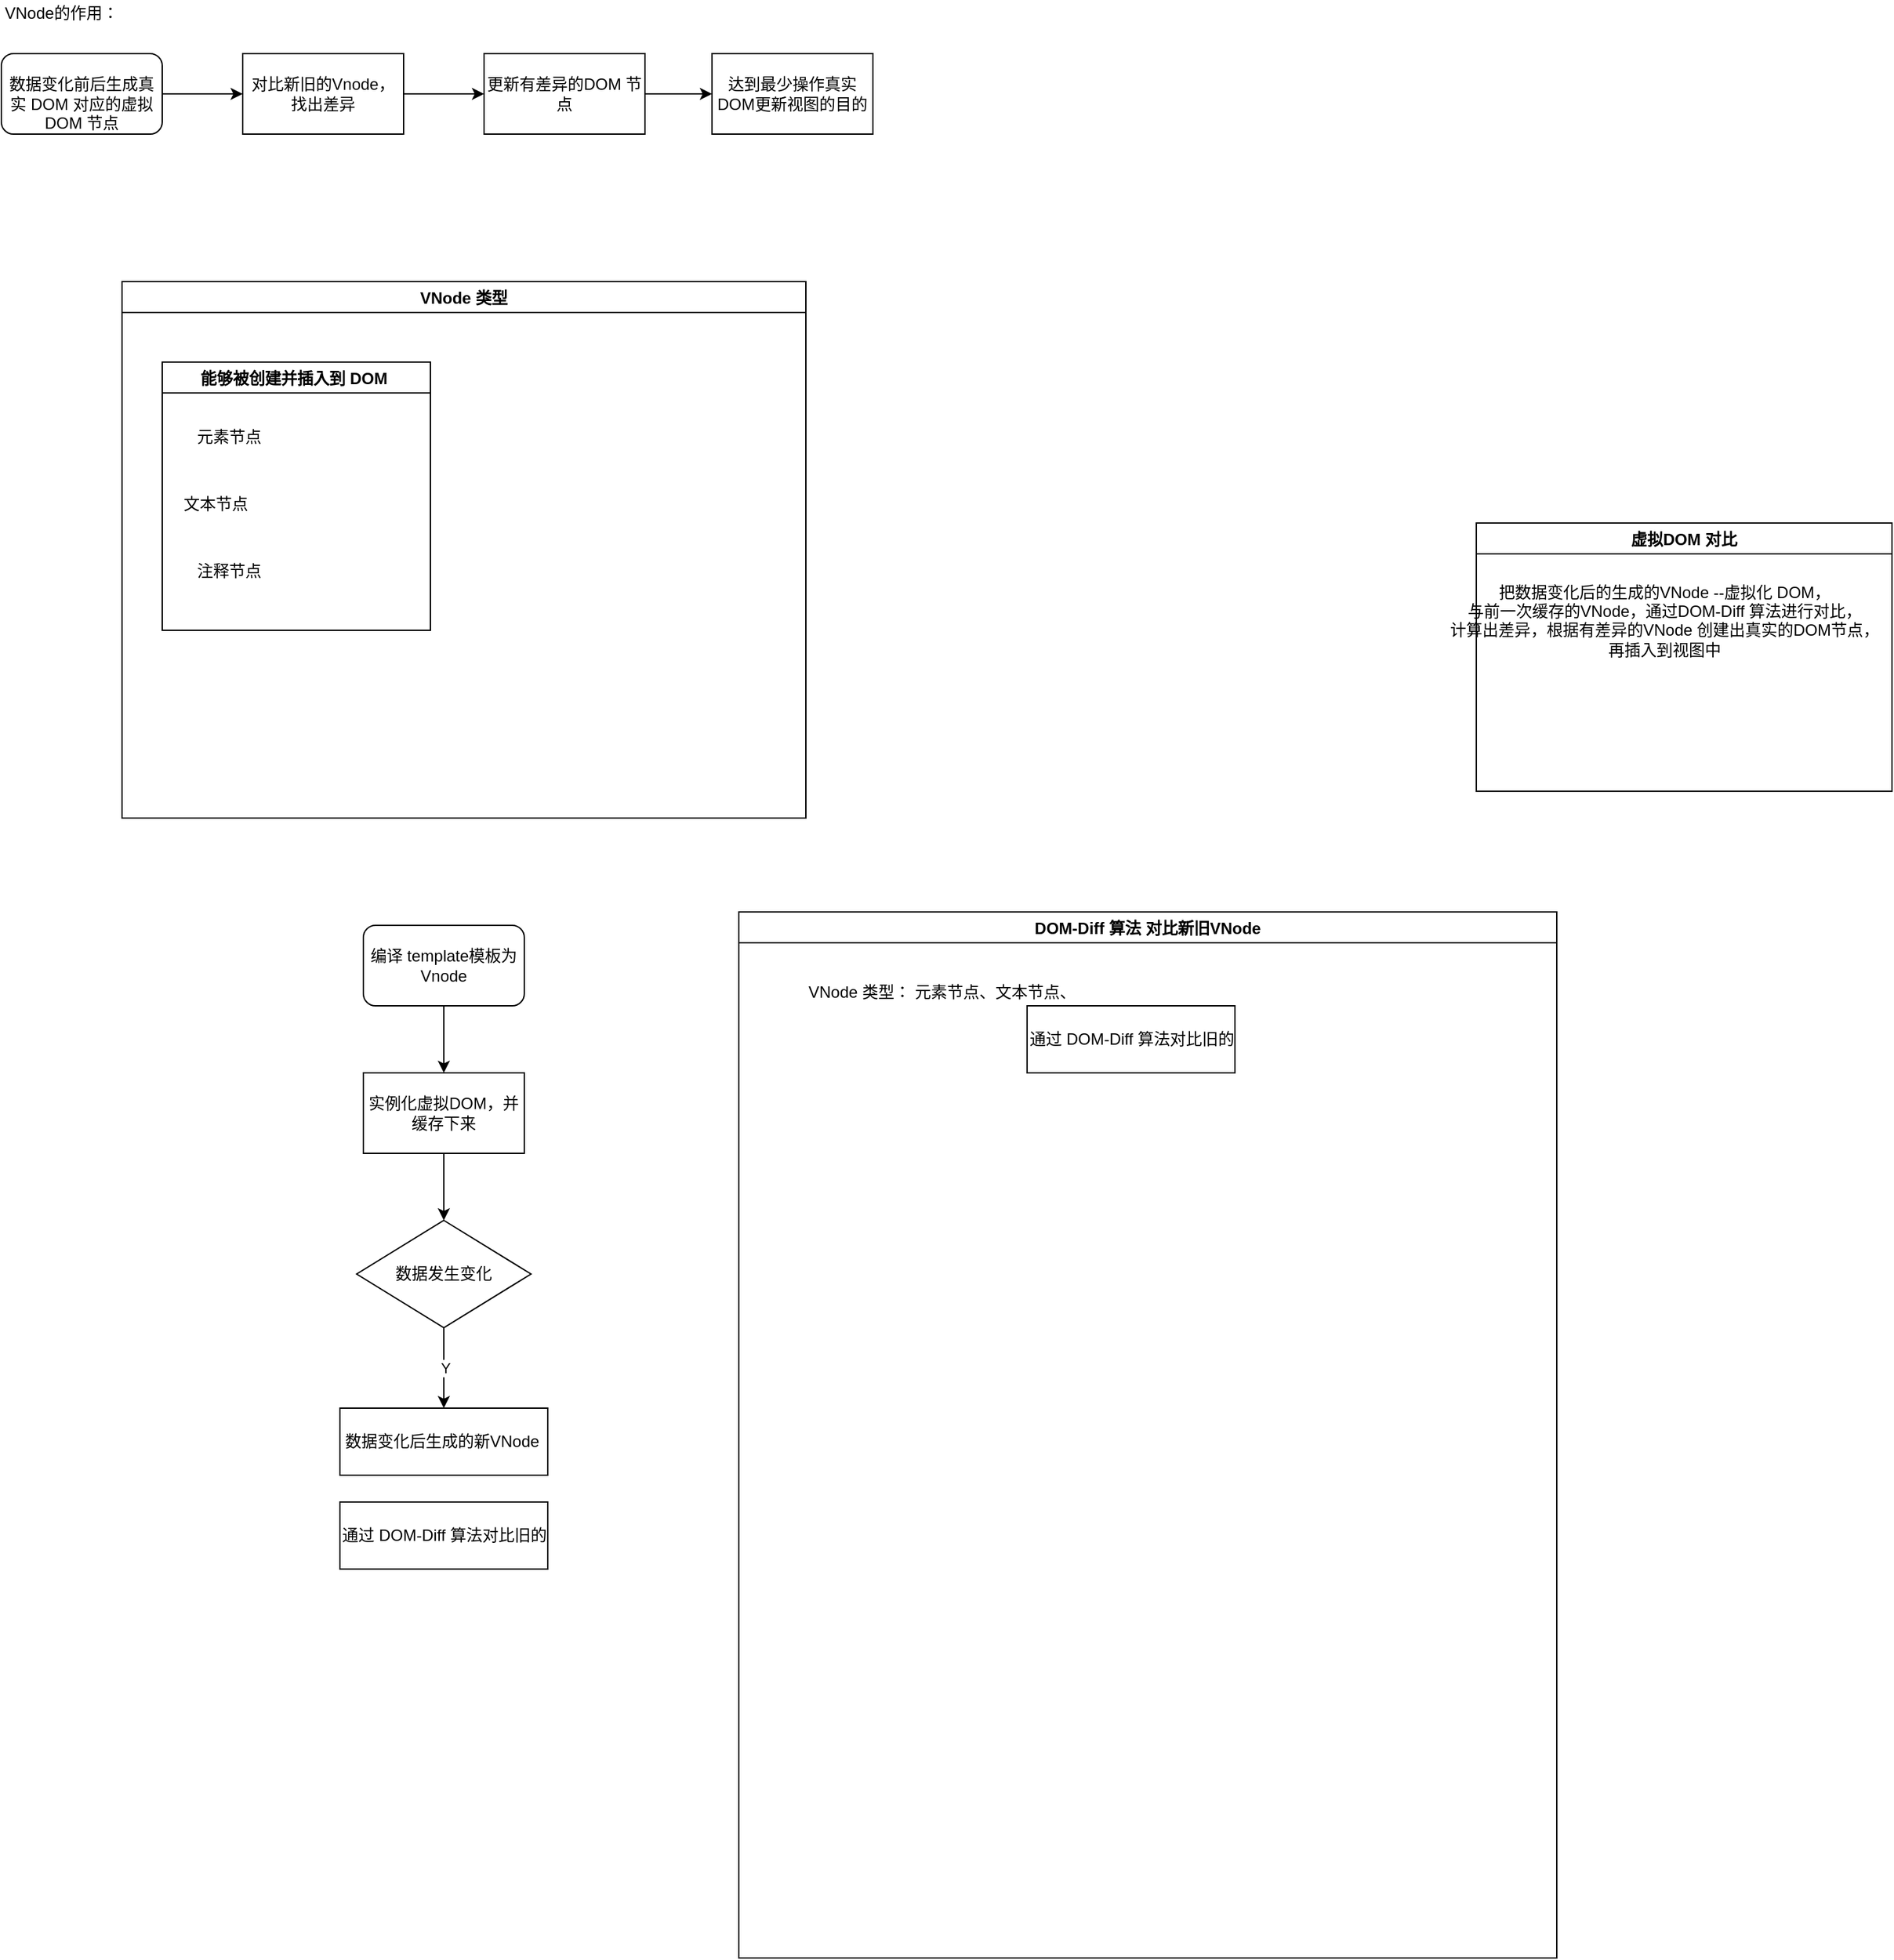 <mxfile version="17.1.3" type="github">
  <diagram id="BRU-C2kcGeTS7Em7pVJV" name="Page-1">
    <mxGraphModel dx="1426" dy="913" grid="1" gridSize="10" guides="1" tooltips="1" connect="1" arrows="1" fold="1" page="1" pageScale="1" pageWidth="827" pageHeight="1169" math="0" shadow="0">
      <root>
        <mxCell id="0" />
        <mxCell id="1" parent="0" />
        <mxCell id="Et2niudzJevYGXXobUG--20" style="edgeStyle=orthogonalEdgeStyle;rounded=0;orthogonalLoop=1;jettySize=auto;html=1;" edge="1" parent="1" source="Et2niudzJevYGXXobUG--1" target="Et2niudzJevYGXXobUG--15">
          <mxGeometry relative="1" as="geometry" />
        </mxCell>
        <mxCell id="Et2niudzJevYGXXobUG--1" value="&lt;br&gt;数据变化前后生成真实 DOM 对应的虚拟 DOM 节点" style="rounded=1;whiteSpace=wrap;html=1;" vertex="1" parent="1">
          <mxGeometry x="110" y="60" width="120" height="60" as="geometry" />
        </mxCell>
        <mxCell id="Et2niudzJevYGXXobUG--5" style="edgeStyle=orthogonalEdgeStyle;rounded=0;orthogonalLoop=1;jettySize=auto;html=1;" edge="1" parent="1" source="Et2niudzJevYGXXobUG--2" target="Et2niudzJevYGXXobUG--3">
          <mxGeometry relative="1" as="geometry" />
        </mxCell>
        <mxCell id="Et2niudzJevYGXXobUG--2" value="编译 template模板为Vnode" style="rounded=1;whiteSpace=wrap;html=1;" vertex="1" parent="1">
          <mxGeometry x="380" y="710" width="120" height="60" as="geometry" />
        </mxCell>
        <mxCell id="Et2niudzJevYGXXobUG--9" style="edgeStyle=orthogonalEdgeStyle;rounded=0;orthogonalLoop=1;jettySize=auto;html=1;entryX=0.5;entryY=0;entryDx=0;entryDy=0;" edge="1" parent="1" source="Et2niudzJevYGXXobUG--3" target="Et2niudzJevYGXXobUG--8">
          <mxGeometry relative="1" as="geometry" />
        </mxCell>
        <mxCell id="Et2niudzJevYGXXobUG--3" value="实例化虚拟DOM，并缓存下来" style="rounded=0;whiteSpace=wrap;html=1;" vertex="1" parent="1">
          <mxGeometry x="380" y="820" width="120" height="60" as="geometry" />
        </mxCell>
        <mxCell id="Et2niudzJevYGXXobUG--10" value="Y&lt;br&gt;" style="edgeStyle=orthogonalEdgeStyle;rounded=0;orthogonalLoop=1;jettySize=auto;html=1;entryX=0.5;entryY=0;entryDx=0;entryDy=0;" edge="1" parent="1" source="Et2niudzJevYGXXobUG--8">
          <mxGeometry relative="1" as="geometry">
            <mxPoint x="440" y="1070" as="targetPoint" />
          </mxGeometry>
        </mxCell>
        <mxCell id="Et2niudzJevYGXXobUG--8" value="&lt;span&gt;数据发生变化&lt;/span&gt;" style="rhombus;whiteSpace=wrap;html=1;" vertex="1" parent="1">
          <mxGeometry x="375" y="930" width="130" height="80" as="geometry" />
        </mxCell>
        <mxCell id="Et2niudzJevYGXXobUG--12" value="虚拟DOM 对比" style="swimlane;" vertex="1" parent="1">
          <mxGeometry x="1210" y="410" width="310" height="200" as="geometry" />
        </mxCell>
        <mxCell id="Et2niudzJevYGXXobUG--13" value="&lt;span&gt;把数据变化后的生成的VNode --虚拟化 DOM，&lt;br&gt;与前一次缓存的VNode，通过DOM-Diff 算法进行对比，&lt;br&gt;计算出差异，根据有差异的VNode 创建出真实的DOM节点，&lt;br&gt;再插入到视图中&lt;br&gt;&lt;br&gt;&lt;/span&gt;" style="text;html=1;align=center;verticalAlign=middle;resizable=0;points=[];autosize=1;strokeColor=none;fillColor=none;" vertex="1" parent="Et2niudzJevYGXXobUG--12">
          <mxGeometry x="-30" y="40" width="340" height="80" as="geometry" />
        </mxCell>
        <mxCell id="Et2niudzJevYGXXobUG--14" value="数据变化后生成的新VNode&amp;nbsp;" style="rounded=0;whiteSpace=wrap;html=1;" vertex="1" parent="1">
          <mxGeometry x="362.5" y="1070" width="155" height="50" as="geometry" />
        </mxCell>
        <mxCell id="Et2niudzJevYGXXobUG--19" style="edgeStyle=orthogonalEdgeStyle;rounded=0;orthogonalLoop=1;jettySize=auto;html=1;entryX=0;entryY=0.5;entryDx=0;entryDy=0;" edge="1" parent="1" source="Et2niudzJevYGXXobUG--15" target="Et2niudzJevYGXXobUG--16">
          <mxGeometry relative="1" as="geometry" />
        </mxCell>
        <mxCell id="Et2niudzJevYGXXobUG--15" value="对比新旧的Vnode，找出差异" style="rounded=0;whiteSpace=wrap;html=1;" vertex="1" parent="1">
          <mxGeometry x="290" y="60" width="120" height="60" as="geometry" />
        </mxCell>
        <mxCell id="Et2niudzJevYGXXobUG--18" style="edgeStyle=orthogonalEdgeStyle;rounded=0;orthogonalLoop=1;jettySize=auto;html=1;entryX=0;entryY=0.5;entryDx=0;entryDy=0;" edge="1" parent="1" source="Et2niudzJevYGXXobUG--16" target="Et2niudzJevYGXXobUG--17">
          <mxGeometry relative="1" as="geometry" />
        </mxCell>
        <mxCell id="Et2niudzJevYGXXobUG--16" value="更新有差异的DOM 节点" style="rounded=0;whiteSpace=wrap;html=1;" vertex="1" parent="1">
          <mxGeometry x="470" y="60" width="120" height="60" as="geometry" />
        </mxCell>
        <mxCell id="Et2niudzJevYGXXobUG--17" value="达到最少操作真实DOM更新视图的目的" style="rounded=0;whiteSpace=wrap;html=1;" vertex="1" parent="1">
          <mxGeometry x="640" y="60" width="120" height="60" as="geometry" />
        </mxCell>
        <mxCell id="Et2niudzJevYGXXobUG--21" value="VNode的作用：" style="text;html=1;strokeColor=none;fillColor=none;align=center;verticalAlign=middle;whiteSpace=wrap;rounded=0;" vertex="1" parent="1">
          <mxGeometry x="110" y="20" width="90" height="20" as="geometry" />
        </mxCell>
        <mxCell id="Et2niudzJevYGXXobUG--22" value="通过 DOM-Diff 算法对比旧的" style="rounded=0;whiteSpace=wrap;html=1;" vertex="1" parent="1">
          <mxGeometry x="362.5" y="1140" width="155" height="50" as="geometry" />
        </mxCell>
        <mxCell id="Et2niudzJevYGXXobUG--23" value="DOM-Diff 算法 对比新旧VNode" style="swimlane;" vertex="1" parent="1">
          <mxGeometry x="660" y="700" width="610" height="780" as="geometry" />
        </mxCell>
        <mxCell id="Et2niudzJevYGXXobUG--24" value="通过 DOM-Diff 算法对比旧的" style="rounded=0;whiteSpace=wrap;html=1;align=left;" vertex="1" parent="Et2niudzJevYGXXobUG--23">
          <mxGeometry x="215" y="70" width="155" height="50" as="geometry" />
        </mxCell>
        <mxCell id="Et2niudzJevYGXXobUG--25" value="VNode 类型： 元素节点、文本节点、" style="text;html=1;strokeColor=none;fillColor=none;align=left;verticalAlign=middle;whiteSpace=wrap;rounded=0;" vertex="1" parent="Et2niudzJevYGXXobUG--23">
          <mxGeometry x="50" y="50" width="270" height="20" as="geometry" />
        </mxCell>
        <mxCell id="Et2niudzJevYGXXobUG--27" value="VNode 类型" style="swimlane;" vertex="1" parent="1">
          <mxGeometry x="200" y="230" width="510" height="400" as="geometry" />
        </mxCell>
        <mxCell id="Et2niudzJevYGXXobUG--29" value="能够被创建并插入到 DOM " style="swimlane;" vertex="1" parent="Et2niudzJevYGXXobUG--27">
          <mxGeometry x="30" y="60" width="200" height="200" as="geometry" />
        </mxCell>
        <mxCell id="Et2niudzJevYGXXobUG--30" value="元素节点" style="text;strokeColor=none;fillColor=none;align=left;verticalAlign=middle;spacingLeft=4;spacingRight=4;overflow=hidden;points=[[0,0.5],[1,0.5]];portConstraint=eastwest;rotatable=0;" vertex="1" parent="Et2niudzJevYGXXobUG--29">
          <mxGeometry x="20" y="40" width="80" height="30" as="geometry" />
        </mxCell>
        <mxCell id="Et2niudzJevYGXXobUG--31" value="文本节点" style="text;strokeColor=none;fillColor=none;align=left;verticalAlign=middle;spacingLeft=4;spacingRight=4;overflow=hidden;points=[[0,0.5],[1,0.5]];portConstraint=eastwest;rotatable=0;" vertex="1" parent="Et2niudzJevYGXXobUG--29">
          <mxGeometry x="10" y="90" width="80" height="30" as="geometry" />
        </mxCell>
        <mxCell id="Et2niudzJevYGXXobUG--32" value="注释节点" style="text;strokeColor=none;fillColor=none;align=left;verticalAlign=middle;spacingLeft=4;spacingRight=4;overflow=hidden;points=[[0,0.5],[1,0.5]];portConstraint=eastwest;rotatable=0;" vertex="1" parent="Et2niudzJevYGXXobUG--29">
          <mxGeometry x="20" y="140" width="80" height="30" as="geometry" />
        </mxCell>
      </root>
    </mxGraphModel>
  </diagram>
</mxfile>
